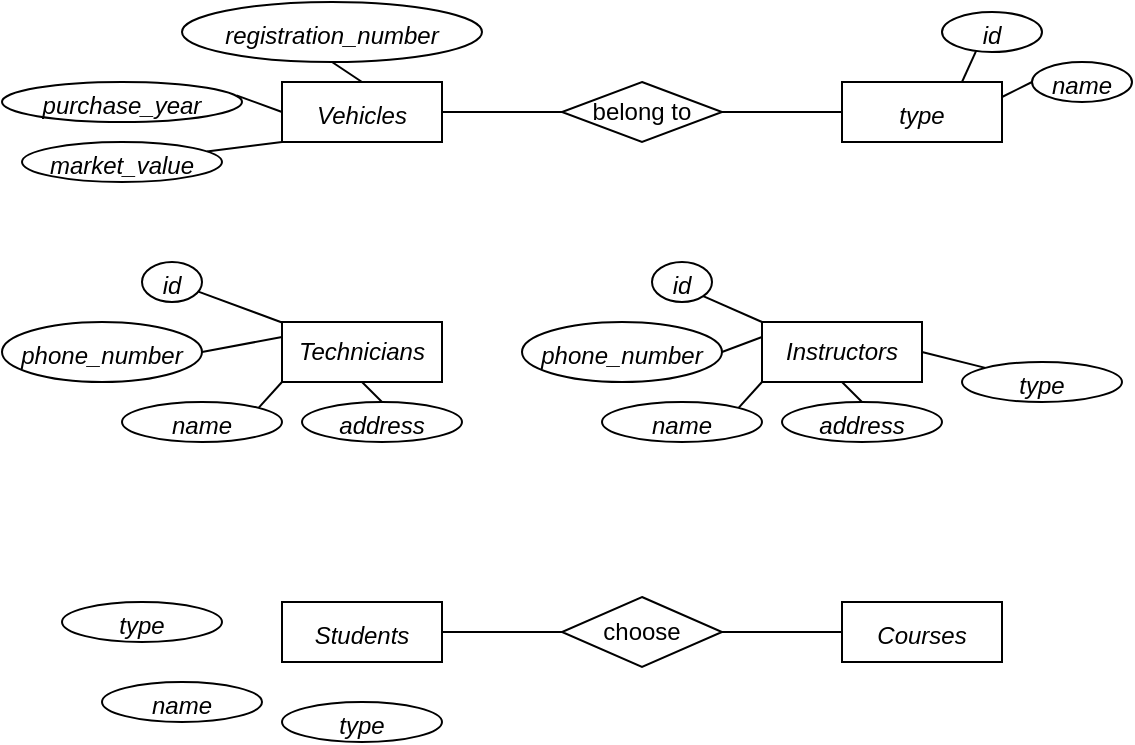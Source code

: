 <mxfile version="20.8.23" type="github">
  <diagram id="R2lEEEUBdFMjLlhIrx00" name="Page-1">
    <mxGraphModel dx="1645" dy="278" grid="1" gridSize="10" guides="1" tooltips="1" connect="1" arrows="1" fold="1" page="1" pageScale="1" pageWidth="850" pageHeight="1100" math="0" shadow="0" extFonts="Permanent Marker^https://fonts.googleapis.com/css?family=Permanent+Marker">
      <root>
        <mxCell id="0" />
        <mxCell id="1" parent="0" />
        <mxCell id="rWBV-3qN-qN6Ovk4eOLW-20" style="edgeStyle=none;rounded=0;orthogonalLoop=1;jettySize=auto;html=1;exitX=0;exitY=0.5;exitDx=0;exitDy=0;entryX=0.977;entryY=0.333;entryDx=0;entryDy=0;entryPerimeter=0;endArrow=none;endFill=0;" edge="1" parent="1" source="rWBV-3qN-qN6Ovk4eOLW-2" target="rWBV-3qN-qN6Ovk4eOLW-18">
          <mxGeometry relative="1" as="geometry" />
        </mxCell>
        <mxCell id="rWBV-3qN-qN6Ovk4eOLW-21" style="edgeStyle=none;rounded=0;orthogonalLoop=1;jettySize=auto;html=1;exitX=0;exitY=1;exitDx=0;exitDy=0;endArrow=none;endFill=0;" edge="1" parent="1" source="rWBV-3qN-qN6Ovk4eOLW-2" target="rWBV-3qN-qN6Ovk4eOLW-19">
          <mxGeometry relative="1" as="geometry" />
        </mxCell>
        <mxCell id="rWBV-3qN-qN6Ovk4eOLW-46" style="edgeStyle=none;rounded=0;orthogonalLoop=1;jettySize=auto;html=1;exitX=1;exitY=0.5;exitDx=0;exitDy=0;entryX=0;entryY=0.5;entryDx=0;entryDy=0;endArrow=none;endFill=0;" edge="1" parent="1" source="rWBV-3qN-qN6Ovk4eOLW-2" target="rWBV-3qN-qN6Ovk4eOLW-43">
          <mxGeometry relative="1" as="geometry" />
        </mxCell>
        <mxCell id="rWBV-3qN-qN6Ovk4eOLW-2" value="Vehicles&lt;span style=&quot;font-size: medium; text-align: start;&quot;&gt;&lt;/span&gt;" style="rounded=0;whiteSpace=wrap;html=1;fontStyle=2" vertex="1" parent="1">
          <mxGeometry x="50" y="260" width="80" height="30" as="geometry" />
        </mxCell>
        <mxCell id="rWBV-3qN-qN6Ovk4eOLW-5" value="Technicians" style="rounded=0;whiteSpace=wrap;html=1;fontStyle=2" vertex="1" parent="1">
          <mxGeometry x="50" y="380" width="80" height="30" as="geometry" />
        </mxCell>
        <mxCell id="rWBV-3qN-qN6Ovk4eOLW-6" value="Students&lt;span style=&quot;font-size: medium; text-align: start;&quot;&gt;&lt;/span&gt;" style="rounded=0;whiteSpace=wrap;html=1;fontStyle=2" vertex="1" parent="1">
          <mxGeometry x="50" y="520" width="80" height="30" as="geometry" />
        </mxCell>
        <mxCell id="rWBV-3qN-qN6Ovk4eOLW-7" value="Courses&lt;span style=&quot;font-size: medium; text-align: start;&quot;&gt;&lt;/span&gt;" style="rounded=0;whiteSpace=wrap;html=1;fontStyle=2" vertex="1" parent="1">
          <mxGeometry x="330" y="520" width="80" height="30" as="geometry" />
        </mxCell>
        <mxCell id="rWBV-3qN-qN6Ovk4eOLW-11" value="registration_number&lt;span style=&quot;font-size: medium; text-align: start;&quot;&gt;&lt;/span&gt;" style="ellipse;whiteSpace=wrap;html=1;fontStyle=2" vertex="1" parent="1">
          <mxGeometry y="220" width="150" height="30" as="geometry" />
        </mxCell>
        <mxCell id="rWBV-3qN-qN6Ovk4eOLW-12" value="" style="endArrow=none;html=1;rounded=0;exitX=0.5;exitY=1;exitDx=0;exitDy=0;entryX=0.5;entryY=0;entryDx=0;entryDy=0;" edge="1" parent="1" source="rWBV-3qN-qN6Ovk4eOLW-11" target="rWBV-3qN-qN6Ovk4eOLW-2">
          <mxGeometry width="50" height="50" relative="1" as="geometry">
            <mxPoint x="470" y="430" as="sourcePoint" />
            <mxPoint x="520" y="380" as="targetPoint" />
          </mxGeometry>
        </mxCell>
        <mxCell id="rWBV-3qN-qN6Ovk4eOLW-18" value="purchase_year&lt;span style=&quot;font-size: medium; text-align: start;&quot;&gt;&lt;/span&gt;" style="ellipse;whiteSpace=wrap;html=1;fontStyle=2" vertex="1" parent="1">
          <mxGeometry x="-90" y="260" width="120" height="20" as="geometry" />
        </mxCell>
        <mxCell id="rWBV-3qN-qN6Ovk4eOLW-19" value="market_value&lt;span style=&quot;font-size: medium; text-align: start;&quot;&gt;&lt;/span&gt;" style="ellipse;whiteSpace=wrap;html=1;fontStyle=2" vertex="1" parent="1">
          <mxGeometry x="-80" y="290" width="100" height="20" as="geometry" />
        </mxCell>
        <mxCell id="rWBV-3qN-qN6Ovk4eOLW-23" style="edgeStyle=none;rounded=0;orthogonalLoop=1;jettySize=auto;html=1;exitX=0;exitY=0.5;exitDx=0;exitDy=0;entryX=1;entryY=0.5;entryDx=0;entryDy=0;endArrow=none;endFill=0;" edge="1" parent="1" source="rWBV-3qN-qN6Ovk4eOLW-22" target="rWBV-3qN-qN6Ovk4eOLW-6">
          <mxGeometry relative="1" as="geometry" />
        </mxCell>
        <mxCell id="rWBV-3qN-qN6Ovk4eOLW-24" style="edgeStyle=none;rounded=0;orthogonalLoop=1;jettySize=auto;html=1;exitX=1;exitY=0.5;exitDx=0;exitDy=0;entryX=0;entryY=0.5;entryDx=0;entryDy=0;endArrow=none;endFill=0;" edge="1" parent="1" source="rWBV-3qN-qN6Ovk4eOLW-22" target="rWBV-3qN-qN6Ovk4eOLW-7">
          <mxGeometry relative="1" as="geometry" />
        </mxCell>
        <mxCell id="rWBV-3qN-qN6Ovk4eOLW-22" value="choose" style="rhombus;whiteSpace=wrap;html=1;" vertex="1" parent="1">
          <mxGeometry x="190" y="517.5" width="80" height="35" as="geometry" />
        </mxCell>
        <mxCell id="rWBV-3qN-qN6Ovk4eOLW-29" style="edgeStyle=none;rounded=0;orthogonalLoop=1;jettySize=auto;html=1;exitX=1;exitY=0;exitDx=0;exitDy=0;entryX=0;entryY=1;entryDx=0;entryDy=0;endArrow=none;endFill=0;" edge="1" parent="1" source="rWBV-3qN-qN6Ovk4eOLW-25" target="rWBV-3qN-qN6Ovk4eOLW-5">
          <mxGeometry relative="1" as="geometry" />
        </mxCell>
        <mxCell id="rWBV-3qN-qN6Ovk4eOLW-25" value="name&lt;span style=&quot;font-size: medium; text-align: start;&quot;&gt;&lt;/span&gt;" style="ellipse;whiteSpace=wrap;html=1;fontStyle=2;verticalAlign=middle;" vertex="1" parent="1">
          <mxGeometry x="-30" y="420" width="80" height="20" as="geometry" />
        </mxCell>
        <mxCell id="rWBV-3qN-qN6Ovk4eOLW-30" style="edgeStyle=none;rounded=0;orthogonalLoop=1;jettySize=auto;html=1;exitX=0.5;exitY=0;exitDx=0;exitDy=0;entryX=0.5;entryY=1;entryDx=0;entryDy=0;endArrow=none;endFill=0;" edge="1" parent="1" source="rWBV-3qN-qN6Ovk4eOLW-26" target="rWBV-3qN-qN6Ovk4eOLW-5">
          <mxGeometry relative="1" as="geometry" />
        </mxCell>
        <mxCell id="rWBV-3qN-qN6Ovk4eOLW-26" value="address&lt;span style=&quot;font-size: medium; text-align: start;&quot;&gt;&lt;/span&gt;" style="ellipse;whiteSpace=wrap;html=1;fontStyle=2;verticalAlign=middle;" vertex="1" parent="1">
          <mxGeometry x="60" y="420" width="80" height="20" as="geometry" />
        </mxCell>
        <mxCell id="rWBV-3qN-qN6Ovk4eOLW-28" style="edgeStyle=none;rounded=0;orthogonalLoop=1;jettySize=auto;html=1;exitX=1;exitY=0.5;exitDx=0;exitDy=0;entryX=0;entryY=0.25;entryDx=0;entryDy=0;endArrow=none;endFill=0;" edge="1" parent="1" source="rWBV-3qN-qN6Ovk4eOLW-27" target="rWBV-3qN-qN6Ovk4eOLW-5">
          <mxGeometry relative="1" as="geometry" />
        </mxCell>
        <mxCell id="rWBV-3qN-qN6Ovk4eOLW-27" value="phone_number&lt;span style=&quot;font-size: medium; text-align: start;&quot;&gt;&lt;/span&gt;" style="ellipse;whiteSpace=wrap;html=1;fontStyle=2;verticalAlign=middle;" vertex="1" parent="1">
          <mxGeometry x="-90" y="380" width="100" height="30" as="geometry" />
        </mxCell>
        <mxCell id="rWBV-3qN-qN6Ovk4eOLW-39" style="edgeStyle=none;rounded=0;orthogonalLoop=1;jettySize=auto;html=1;exitX=1;exitY=0.5;exitDx=0;exitDy=0;entryX=0;entryY=0;entryDx=0;entryDy=0;endArrow=none;endFill=0;" edge="1" parent="1" source="rWBV-3qN-qN6Ovk4eOLW-31" target="rWBV-3qN-qN6Ovk4eOLW-38">
          <mxGeometry relative="1" as="geometry" />
        </mxCell>
        <mxCell id="rWBV-3qN-qN6Ovk4eOLW-31" value="Instructors" style="rounded=0;whiteSpace=wrap;html=1;fontStyle=2" vertex="1" parent="1">
          <mxGeometry x="290" y="380" width="80" height="30" as="geometry" />
        </mxCell>
        <mxCell id="rWBV-3qN-qN6Ovk4eOLW-32" style="edgeStyle=none;rounded=0;orthogonalLoop=1;jettySize=auto;html=1;exitX=1;exitY=0;exitDx=0;exitDy=0;entryX=0;entryY=1;entryDx=0;entryDy=0;endArrow=none;endFill=0;" edge="1" parent="1" source="rWBV-3qN-qN6Ovk4eOLW-33" target="rWBV-3qN-qN6Ovk4eOLW-31">
          <mxGeometry relative="1" as="geometry" />
        </mxCell>
        <mxCell id="rWBV-3qN-qN6Ovk4eOLW-33" value="name&lt;span style=&quot;font-size: medium; text-align: start;&quot;&gt;&lt;/span&gt;" style="ellipse;whiteSpace=wrap;html=1;fontStyle=2;verticalAlign=middle;" vertex="1" parent="1">
          <mxGeometry x="210" y="420" width="80" height="20" as="geometry" />
        </mxCell>
        <mxCell id="rWBV-3qN-qN6Ovk4eOLW-34" style="edgeStyle=none;rounded=0;orthogonalLoop=1;jettySize=auto;html=1;exitX=0.5;exitY=0;exitDx=0;exitDy=0;entryX=0.5;entryY=1;entryDx=0;entryDy=0;endArrow=none;endFill=0;" edge="1" parent="1" source="rWBV-3qN-qN6Ovk4eOLW-35" target="rWBV-3qN-qN6Ovk4eOLW-31">
          <mxGeometry relative="1" as="geometry" />
        </mxCell>
        <mxCell id="rWBV-3qN-qN6Ovk4eOLW-35" value="address&lt;span style=&quot;font-size: medium; text-align: start;&quot;&gt;&lt;/span&gt;" style="ellipse;whiteSpace=wrap;html=1;fontStyle=2;verticalAlign=middle;" vertex="1" parent="1">
          <mxGeometry x="300" y="420" width="80" height="20" as="geometry" />
        </mxCell>
        <mxCell id="rWBV-3qN-qN6Ovk4eOLW-36" style="edgeStyle=none;rounded=0;orthogonalLoop=1;jettySize=auto;html=1;exitX=1;exitY=0.5;exitDx=0;exitDy=0;entryX=0;entryY=0.25;entryDx=0;entryDy=0;endArrow=none;endFill=0;" edge="1" parent="1" source="rWBV-3qN-qN6Ovk4eOLW-37" target="rWBV-3qN-qN6Ovk4eOLW-31">
          <mxGeometry relative="1" as="geometry" />
        </mxCell>
        <mxCell id="rWBV-3qN-qN6Ovk4eOLW-37" value="phone_number&lt;span style=&quot;font-size: medium; text-align: start;&quot;&gt;&lt;/span&gt;" style="ellipse;whiteSpace=wrap;html=1;fontStyle=2;verticalAlign=middle;" vertex="1" parent="1">
          <mxGeometry x="170" y="380" width="100" height="30" as="geometry" />
        </mxCell>
        <mxCell id="rWBV-3qN-qN6Ovk4eOLW-38" value="type&lt;span style=&quot;font-size: medium; text-align: start;&quot;&gt;&lt;/span&gt;" style="ellipse;whiteSpace=wrap;html=1;fontStyle=2;verticalAlign=middle;" vertex="1" parent="1">
          <mxGeometry x="390" y="400" width="80" height="20" as="geometry" />
        </mxCell>
        <mxCell id="rWBV-3qN-qN6Ovk4eOLW-40" value="name&lt;span style=&quot;font-size: medium; text-align: start;&quot;&gt;&lt;/span&gt;" style="ellipse;whiteSpace=wrap;html=1;fontStyle=2;verticalAlign=middle;" vertex="1" parent="1">
          <mxGeometry x="-40" y="560" width="80" height="20" as="geometry" />
        </mxCell>
        <mxCell id="rWBV-3qN-qN6Ovk4eOLW-41" value="type&lt;span style=&quot;font-size: medium; text-align: start;&quot;&gt;&lt;/span&gt;" style="ellipse;whiteSpace=wrap;html=1;fontStyle=2;verticalAlign=middle;" vertex="1" parent="1">
          <mxGeometry x="50" y="570" width="80" height="20" as="geometry" />
        </mxCell>
        <mxCell id="rWBV-3qN-qN6Ovk4eOLW-42" value="type&lt;span style=&quot;font-size: medium; text-align: start;&quot;&gt;&lt;/span&gt;" style="ellipse;whiteSpace=wrap;html=1;fontStyle=2;verticalAlign=middle;" vertex="1" parent="1">
          <mxGeometry x="-60" y="520" width="80" height="20" as="geometry" />
        </mxCell>
        <mxCell id="rWBV-3qN-qN6Ovk4eOLW-47" style="edgeStyle=none;rounded=0;orthogonalLoop=1;jettySize=auto;html=1;exitX=1;exitY=0.5;exitDx=0;exitDy=0;entryX=0;entryY=0.5;entryDx=0;entryDy=0;endArrow=none;endFill=0;" edge="1" parent="1" source="rWBV-3qN-qN6Ovk4eOLW-43" target="rWBV-3qN-qN6Ovk4eOLW-44">
          <mxGeometry relative="1" as="geometry" />
        </mxCell>
        <mxCell id="rWBV-3qN-qN6Ovk4eOLW-43" value="belong to" style="rhombus;whiteSpace=wrap;html=1;" vertex="1" parent="1">
          <mxGeometry x="190" y="260" width="80" height="30" as="geometry" />
        </mxCell>
        <mxCell id="rWBV-3qN-qN6Ovk4eOLW-50" style="edgeStyle=none;rounded=0;orthogonalLoop=1;jettySize=auto;html=1;exitX=0.75;exitY=0;exitDx=0;exitDy=0;entryX=0.346;entryY=0.946;entryDx=0;entryDy=0;entryPerimeter=0;endArrow=none;endFill=0;" edge="1" parent="1" source="rWBV-3qN-qN6Ovk4eOLW-44" target="rWBV-3qN-qN6Ovk4eOLW-48">
          <mxGeometry relative="1" as="geometry" />
        </mxCell>
        <mxCell id="rWBV-3qN-qN6Ovk4eOLW-51" style="edgeStyle=none;rounded=0;orthogonalLoop=1;jettySize=auto;html=1;exitX=1;exitY=0.25;exitDx=0;exitDy=0;entryX=0;entryY=0.5;entryDx=0;entryDy=0;endArrow=none;endFill=0;" edge="1" parent="1" source="rWBV-3qN-qN6Ovk4eOLW-44" target="rWBV-3qN-qN6Ovk4eOLW-49">
          <mxGeometry relative="1" as="geometry" />
        </mxCell>
        <mxCell id="rWBV-3qN-qN6Ovk4eOLW-44" value="type&lt;span style=&quot;font-size: medium; text-align: start;&quot;&gt;&lt;/span&gt;" style="rounded=0;whiteSpace=wrap;html=1;fontStyle=2" vertex="1" parent="1">
          <mxGeometry x="330" y="260" width="80" height="30" as="geometry" />
        </mxCell>
        <mxCell id="rWBV-3qN-qN6Ovk4eOLW-48" value="id&lt;span style=&quot;font-size: medium; text-align: start;&quot;&gt;&lt;/span&gt;" style="ellipse;whiteSpace=wrap;html=1;fontStyle=2" vertex="1" parent="1">
          <mxGeometry x="380" y="225" width="50" height="20" as="geometry" />
        </mxCell>
        <mxCell id="rWBV-3qN-qN6Ovk4eOLW-49" value="name&lt;span style=&quot;font-size: medium; text-align: start;&quot;&gt;&lt;/span&gt;" style="ellipse;whiteSpace=wrap;html=1;fontStyle=2" vertex="1" parent="1">
          <mxGeometry x="425" y="250" width="50" height="20" as="geometry" />
        </mxCell>
        <mxCell id="rWBV-3qN-qN6Ovk4eOLW-53" value="" style="edgeStyle=none;rounded=0;orthogonalLoop=1;jettySize=auto;html=1;endArrow=none;endFill=0;" edge="1" parent="1" source="rWBV-3qN-qN6Ovk4eOLW-52" target="rWBV-3qN-qN6Ovk4eOLW-5">
          <mxGeometry relative="1" as="geometry" />
        </mxCell>
        <mxCell id="rWBV-3qN-qN6Ovk4eOLW-52" value="id&lt;span style=&quot;font-size: medium; text-align: start;&quot;&gt;&lt;/span&gt;" style="ellipse;whiteSpace=wrap;html=1;fontStyle=2;verticalAlign=middle;" vertex="1" parent="1">
          <mxGeometry x="-20" y="350" width="30" height="20" as="geometry" />
        </mxCell>
        <mxCell id="rWBV-3qN-qN6Ovk4eOLW-56" style="edgeStyle=none;rounded=0;orthogonalLoop=1;jettySize=auto;html=1;exitX=1;exitY=1;exitDx=0;exitDy=0;entryX=0;entryY=0;entryDx=0;entryDy=0;endArrow=none;endFill=0;" edge="1" parent="1" source="rWBV-3qN-qN6Ovk4eOLW-55" target="rWBV-3qN-qN6Ovk4eOLW-31">
          <mxGeometry relative="1" as="geometry" />
        </mxCell>
        <mxCell id="rWBV-3qN-qN6Ovk4eOLW-55" value="id&lt;span style=&quot;font-size: medium; text-align: start;&quot;&gt;&lt;/span&gt;" style="ellipse;whiteSpace=wrap;html=1;fontStyle=2;verticalAlign=middle;" vertex="1" parent="1">
          <mxGeometry x="235" y="350" width="30" height="20" as="geometry" />
        </mxCell>
      </root>
    </mxGraphModel>
  </diagram>
</mxfile>
